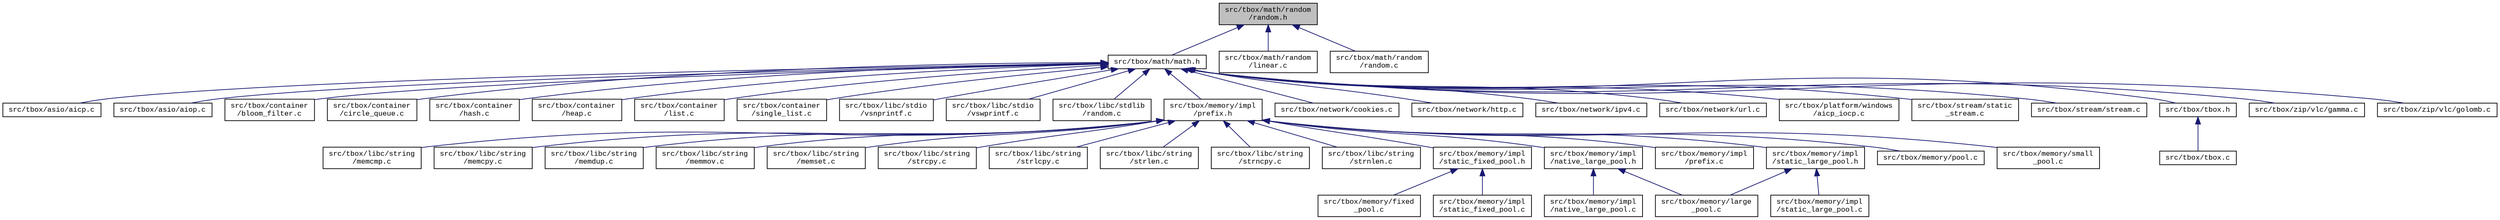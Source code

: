 digraph "src/tbox/math/random/random.h"
{
  edge [fontname="CourierNew",fontsize="10",labelfontname="CourierNew",labelfontsize="10"];
  node [fontname="CourierNew",fontsize="10",shape=record];
  Node1 [label="src/tbox/math/random\l/random.h",height=0.2,width=0.4,color="black", fillcolor="grey75", style="filled" fontcolor="black"];
  Node1 -> Node2 [dir="back",color="midnightblue",fontsize="10",style="solid",fontname="CourierNew"];
  Node2 [label="src/tbox/math/math.h",height=0.2,width=0.4,color="black", fillcolor="white", style="filled",URL="$d9/d8c/math_2math_8h_source.html"];
  Node2 -> Node3 [dir="back",color="midnightblue",fontsize="10",style="solid",fontname="CourierNew"];
  Node3 [label="src/tbox/asio/aicp.c",height=0.2,width=0.4,color="black", fillcolor="white", style="filled",URL="$d4/ddc/asio_2aicp_8c_source.html"];
  Node2 -> Node4 [dir="back",color="midnightblue",fontsize="10",style="solid",fontname="CourierNew"];
  Node4 [label="src/tbox/asio/aiop.c",height=0.2,width=0.4,color="black", fillcolor="white", style="filled",URL="$da/d6e/asio_2aiop_8c_source.html"];
  Node2 -> Node5 [dir="back",color="midnightblue",fontsize="10",style="solid",fontname="CourierNew"];
  Node5 [label="src/tbox/container\l/bloom_filter.c",height=0.2,width=0.4,color="black", fillcolor="white", style="filled",URL="$dc/d02/bloom__filter_8c.html"];
  Node2 -> Node6 [dir="back",color="midnightblue",fontsize="10",style="solid",fontname="CourierNew"];
  Node6 [label="src/tbox/container\l/circle_queue.c",height=0.2,width=0.4,color="black", fillcolor="white", style="filled",URL="$da/d7e/circle__queue_8c.html"];
  Node2 -> Node7 [dir="back",color="midnightblue",fontsize="10",style="solid",fontname="CourierNew"];
  Node7 [label="src/tbox/container\l/hash.c",height=0.2,width=0.4,color="black", fillcolor="white", style="filled",URL="$d1/d04/hash_8c_source.html"];
  Node2 -> Node8 [dir="back",color="midnightblue",fontsize="10",style="solid",fontname="CourierNew"];
  Node8 [label="src/tbox/container\l/heap.c",height=0.2,width=0.4,color="black", fillcolor="white", style="filled",URL="$d2/d29/heap_8c.html"];
  Node2 -> Node9 [dir="back",color="midnightblue",fontsize="10",style="solid",fontname="CourierNew"];
  Node9 [label="src/tbox/container\l/list.c",height=0.2,width=0.4,color="black", fillcolor="white", style="filled",URL="$d7/d40/list_8c.html"];
  Node2 -> Node10 [dir="back",color="midnightblue",fontsize="10",style="solid",fontname="CourierNew"];
  Node10 [label="src/tbox/container\l/single_list.c",height=0.2,width=0.4,color="black", fillcolor="white", style="filled",URL="$d6/dc3/single__list_8c.html"];
  Node2 -> Node11 [dir="back",color="midnightblue",fontsize="10",style="solid",fontname="CourierNew"];
  Node11 [label="src/tbox/libc/stdio\l/vsnprintf.c",height=0.2,width=0.4,color="black", fillcolor="white", style="filled",URL="$da/d50/vsnprintf_8c.html"];
  Node2 -> Node12 [dir="back",color="midnightblue",fontsize="10",style="solid",fontname="CourierNew"];
  Node12 [label="src/tbox/libc/stdio\l/vswprintf.c",height=0.2,width=0.4,color="black", fillcolor="white", style="filled",URL="$d1/dcb/vswprintf_8c.html"];
  Node2 -> Node13 [dir="back",color="midnightblue",fontsize="10",style="solid",fontname="CourierNew"];
  Node13 [label="src/tbox/libc/stdlib\l/random.c",height=0.2,width=0.4,color="black", fillcolor="white", style="filled",URL="$dd/d6e/libc_2stdlib_2random_8c_source.html"];
  Node2 -> Node14 [dir="back",color="midnightblue",fontsize="10",style="solid",fontname="CourierNew"];
  Node14 [label="src/tbox/memory/impl\l/prefix.h",height=0.2,width=0.4,color="black", fillcolor="white", style="filled",URL="$d8/dad/memory_2impl_2prefix_8h_source.html"];
  Node14 -> Node15 [dir="back",color="midnightblue",fontsize="10",style="solid",fontname="CourierNew"];
  Node15 [label="src/tbox/libc/string\l/memcmp.c",height=0.2,width=0.4,color="black", fillcolor="white", style="filled",URL="$d5/d21/memcmp_8c_source.html"];
  Node14 -> Node16 [dir="back",color="midnightblue",fontsize="10",style="solid",fontname="CourierNew"];
  Node16 [label="src/tbox/libc/string\l/memcpy.c",height=0.2,width=0.4,color="black", fillcolor="white", style="filled",URL="$d4/d16/memcpy_8c_source.html"];
  Node14 -> Node17 [dir="back",color="midnightblue",fontsize="10",style="solid",fontname="CourierNew"];
  Node17 [label="src/tbox/libc/string\l/memdup.c",height=0.2,width=0.4,color="black", fillcolor="white", style="filled",URL="$dc/d2a/memdup_8c.html"];
  Node14 -> Node18 [dir="back",color="midnightblue",fontsize="10",style="solid",fontname="CourierNew"];
  Node18 [label="src/tbox/libc/string\l/memmov.c",height=0.2,width=0.4,color="black", fillcolor="white", style="filled",URL="$db/da4/memmov_8c_source.html"];
  Node14 -> Node19 [dir="back",color="midnightblue",fontsize="10",style="solid",fontname="CourierNew"];
  Node19 [label="src/tbox/libc/string\l/memset.c",height=0.2,width=0.4,color="black", fillcolor="white", style="filled",URL="$d3/db7/memset_8c_source.html"];
  Node14 -> Node20 [dir="back",color="midnightblue",fontsize="10",style="solid",fontname="CourierNew"];
  Node20 [label="src/tbox/libc/string\l/strcpy.c",height=0.2,width=0.4,color="black", fillcolor="white", style="filled",URL="$d1/d1d/strcpy_8c_source.html"];
  Node14 -> Node21 [dir="back",color="midnightblue",fontsize="10",style="solid",fontname="CourierNew"];
  Node21 [label="src/tbox/libc/string\l/strlcpy.c",height=0.2,width=0.4,color="black", fillcolor="white", style="filled",URL="$d2/d37/strlcpy_8c_source.html"];
  Node14 -> Node22 [dir="back",color="midnightblue",fontsize="10",style="solid",fontname="CourierNew"];
  Node22 [label="src/tbox/libc/string\l/strlen.c",height=0.2,width=0.4,color="black", fillcolor="white", style="filled",URL="$d3/d67/strlen_8c_source.html"];
  Node14 -> Node23 [dir="back",color="midnightblue",fontsize="10",style="solid",fontname="CourierNew"];
  Node23 [label="src/tbox/libc/string\l/strncpy.c",height=0.2,width=0.4,color="black", fillcolor="white", style="filled",URL="$d4/d5d/strncpy_8c_source.html"];
  Node14 -> Node24 [dir="back",color="midnightblue",fontsize="10",style="solid",fontname="CourierNew"];
  Node24 [label="src/tbox/libc/string\l/strnlen.c",height=0.2,width=0.4,color="black", fillcolor="white", style="filled",URL="$d3/dcf/strnlen_8c_source.html"];
  Node14 -> Node25 [dir="back",color="midnightblue",fontsize="10",style="solid",fontname="CourierNew"];
  Node25 [label="src/tbox/memory/impl\l/static_fixed_pool.h",height=0.2,width=0.4,color="black", fillcolor="white", style="filled",URL="$d2/d86/static__fixed__pool_8h.html"];
  Node25 -> Node26 [dir="back",color="midnightblue",fontsize="10",style="solid",fontname="CourierNew"];
  Node26 [label="src/tbox/memory/fixed\l_pool.c",height=0.2,width=0.4,color="black", fillcolor="white", style="filled",URL="$d5/d7e/fixed__pool_8c.html"];
  Node25 -> Node27 [dir="back",color="midnightblue",fontsize="10",style="solid",fontname="CourierNew"];
  Node27 [label="src/tbox/memory/impl\l/static_fixed_pool.c",height=0.2,width=0.4,color="black", fillcolor="white", style="filled",URL="$d4/d30/static__fixed__pool_8c.html"];
  Node14 -> Node28 [dir="back",color="midnightblue",fontsize="10",style="solid",fontname="CourierNew"];
  Node28 [label="src/tbox/memory/impl\l/native_large_pool.h",height=0.2,width=0.4,color="black", fillcolor="white", style="filled",URL="$db/d59/native__large__pool_8h_source.html"];
  Node28 -> Node29 [dir="back",color="midnightblue",fontsize="10",style="solid",fontname="CourierNew"];
  Node29 [label="src/tbox/memory/impl\l/native_large_pool.c",height=0.2,width=0.4,color="black", fillcolor="white", style="filled",URL="$da/d77/native__large__pool_8c.html"];
  Node28 -> Node30 [dir="back",color="midnightblue",fontsize="10",style="solid",fontname="CourierNew"];
  Node30 [label="src/tbox/memory/large\l_pool.c",height=0.2,width=0.4,color="black", fillcolor="white", style="filled",URL="$d5/d46/large__pool_8c.html"];
  Node14 -> Node31 [dir="back",color="midnightblue",fontsize="10",style="solid",fontname="CourierNew"];
  Node31 [label="src/tbox/memory/impl\l/prefix.c",height=0.2,width=0.4,color="black", fillcolor="white", style="filled",URL="$df/db5/memory_2impl_2prefix_8c_source.html"];
  Node14 -> Node32 [dir="back",color="midnightblue",fontsize="10",style="solid",fontname="CourierNew"];
  Node32 [label="src/tbox/memory/impl\l/static_large_pool.h",height=0.2,width=0.4,color="black", fillcolor="white", style="filled",URL="$d8/d36/static__large__pool_8h_source.html"];
  Node32 -> Node33 [dir="back",color="midnightblue",fontsize="10",style="solid",fontname="CourierNew"];
  Node33 [label="src/tbox/memory/impl\l/static_large_pool.c",height=0.2,width=0.4,color="black", fillcolor="white", style="filled",URL="$da/d93/static__large__pool_8c.html"];
  Node32 -> Node30 [dir="back",color="midnightblue",fontsize="10",style="solid",fontname="CourierNew"];
  Node14 -> Node34 [dir="back",color="midnightblue",fontsize="10",style="solid",fontname="CourierNew"];
  Node34 [label="src/tbox/memory/pool.c",height=0.2,width=0.4,color="black", fillcolor="white", style="filled",URL="$d4/de5/pool_8c.html"];
  Node14 -> Node35 [dir="back",color="midnightblue",fontsize="10",style="solid",fontname="CourierNew"];
  Node35 [label="src/tbox/memory/small\l_pool.c",height=0.2,width=0.4,color="black", fillcolor="white", style="filled",URL="$d9/d61/small__pool_8c.html"];
  Node2 -> Node36 [dir="back",color="midnightblue",fontsize="10",style="solid",fontname="CourierNew"];
  Node36 [label="src/tbox/network/cookies.c",height=0.2,width=0.4,color="black", fillcolor="white", style="filled",URL="$db/d79/cookies_8c.html"];
  Node2 -> Node37 [dir="back",color="midnightblue",fontsize="10",style="solid",fontname="CourierNew"];
  Node37 [label="src/tbox/network/http.c",height=0.2,width=0.4,color="black", fillcolor="white", style="filled",URL="$d1/daa/network_2http_8c_source.html"];
  Node2 -> Node38 [dir="back",color="midnightblue",fontsize="10",style="solid",fontname="CourierNew"];
  Node38 [label="src/tbox/network/ipv4.c",height=0.2,width=0.4,color="black", fillcolor="white", style="filled",URL="$d5/d6d/ipv4_8c.html"];
  Node2 -> Node39 [dir="back",color="midnightblue",fontsize="10",style="solid",fontname="CourierNew"];
  Node39 [label="src/tbox/network/url.c",height=0.2,width=0.4,color="black", fillcolor="white", style="filled",URL="$d3/d95/network_2url_8c_source.html"];
  Node2 -> Node40 [dir="back",color="midnightblue",fontsize="10",style="solid",fontname="CourierNew"];
  Node40 [label="src/tbox/platform/windows\l/aicp_iocp.c",height=0.2,width=0.4,color="black", fillcolor="white", style="filled",URL="$da/d07/aicp__iocp_8c.html"];
  Node2 -> Node41 [dir="back",color="midnightblue",fontsize="10",style="solid",fontname="CourierNew"];
  Node41 [label="src/tbox/stream/static\l_stream.c",height=0.2,width=0.4,color="black", fillcolor="white", style="filled",URL="$df/d8a/static__stream_8c.html"];
  Node2 -> Node42 [dir="back",color="midnightblue",fontsize="10",style="solid",fontname="CourierNew"];
  Node42 [label="src/tbox/stream/stream.c",height=0.2,width=0.4,color="black", fillcolor="white", style="filled",URL="$d8/d4d/stream_8c.html"];
  Node2 -> Node43 [dir="back",color="midnightblue",fontsize="10",style="solid",fontname="CourierNew"];
  Node43 [label="src/tbox/tbox.h",height=0.2,width=0.4,color="black", fillcolor="white", style="filled",URL="$da/dec/tbox_8h.html"];
  Node43 -> Node44 [dir="back",color="midnightblue",fontsize="10",style="solid",fontname="CourierNew"];
  Node44 [label="src/tbox/tbox.c",height=0.2,width=0.4,color="black", fillcolor="white", style="filled",URL="$d4/dfe/tbox_8c.html"];
  Node2 -> Node45 [dir="back",color="midnightblue",fontsize="10",style="solid",fontname="CourierNew"];
  Node45 [label="src/tbox/zip/vlc/gamma.c",height=0.2,width=0.4,color="black", fillcolor="white", style="filled",URL="$d4/df0/gamma_8c.html"];
  Node2 -> Node46 [dir="back",color="midnightblue",fontsize="10",style="solid",fontname="CourierNew"];
  Node46 [label="src/tbox/zip/vlc/golomb.c",height=0.2,width=0.4,color="black", fillcolor="white", style="filled",URL="$d5/d3d/golomb_8c.html"];
  Node1 -> Node47 [dir="back",color="midnightblue",fontsize="10",style="solid",fontname="CourierNew"];
  Node47 [label="src/tbox/math/random\l/linear.c",height=0.2,width=0.4,color="black", fillcolor="white", style="filled",URL="$d1/dd0/linear_8c.html"];
  Node1 -> Node48 [dir="back",color="midnightblue",fontsize="10",style="solid",fontname="CourierNew"];
  Node48 [label="src/tbox/math/random\l/random.c",height=0.2,width=0.4,color="black", fillcolor="white", style="filled",URL="$d3/d4a/math_2random_2random_8c_source.html"];
}
